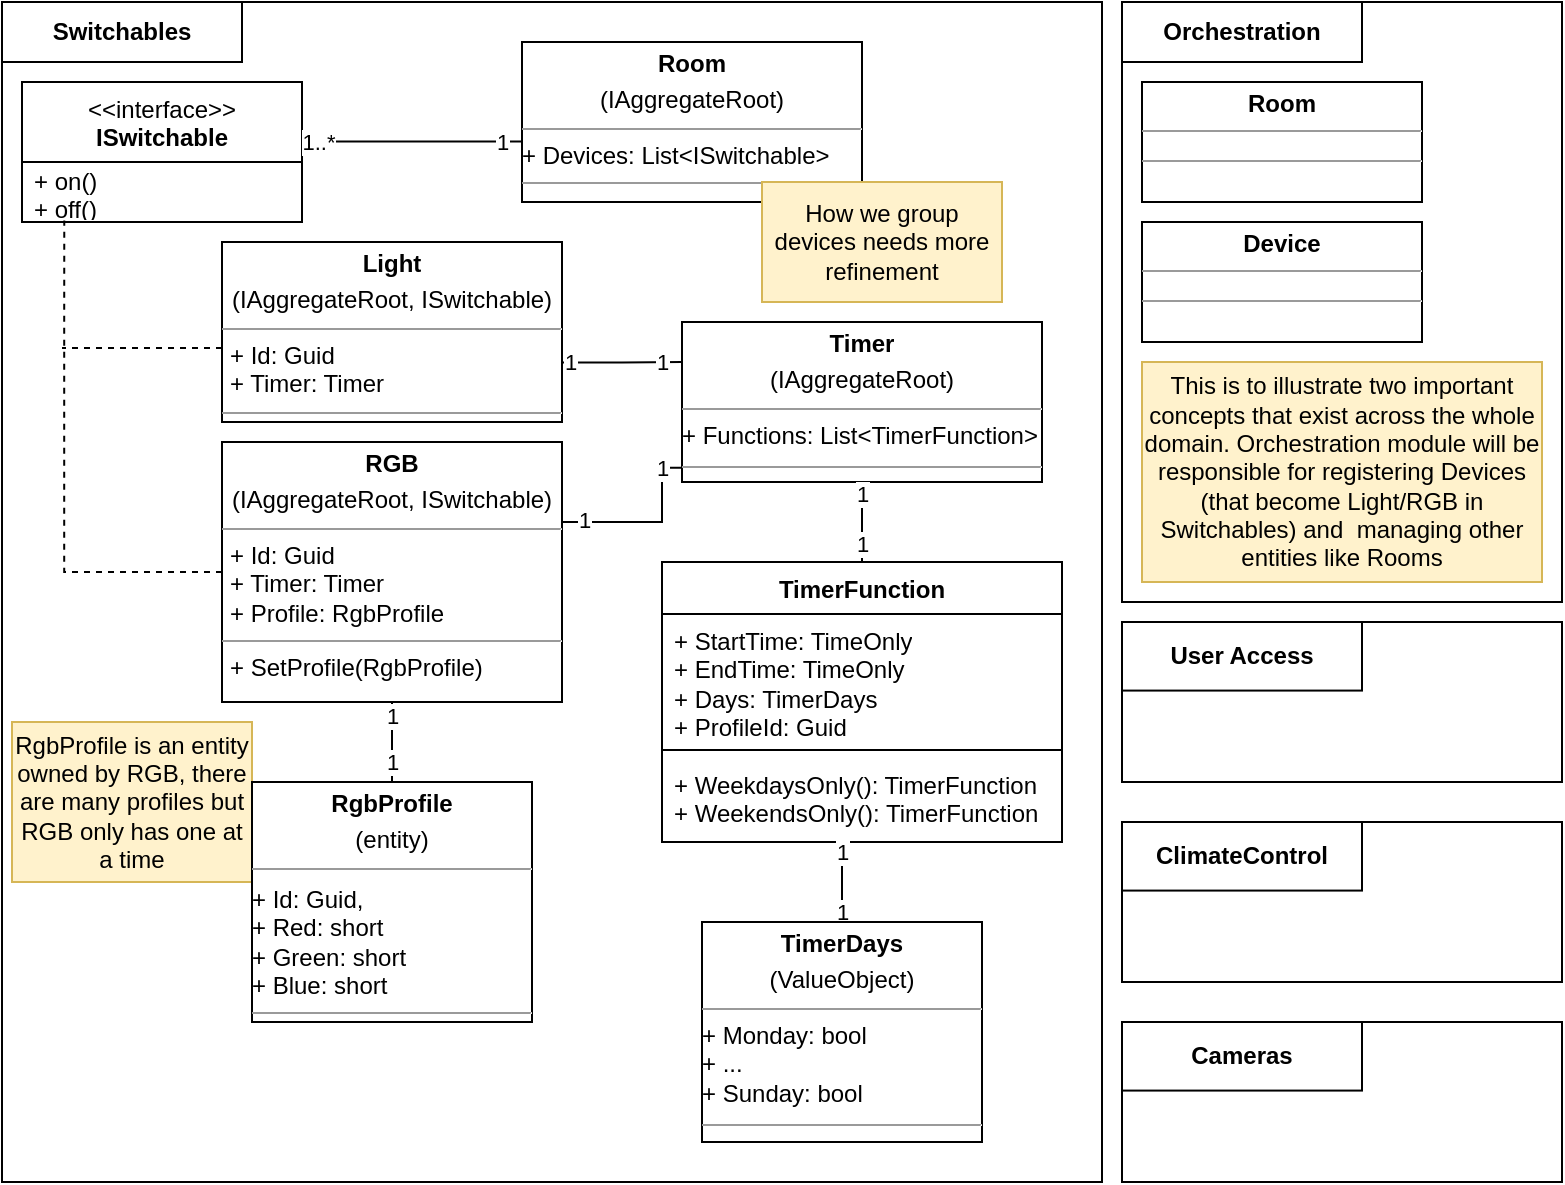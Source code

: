 <mxfile version="21.1.2" type="device">
  <diagram id="R2lEEEUBdFMjLlhIrx00" name="Page-1">
    <mxGraphModel dx="1728" dy="1012" grid="1" gridSize="10" guides="1" tooltips="1" connect="1" arrows="1" fold="1" page="1" pageScale="1" pageWidth="850" pageHeight="1100" math="0" shadow="0" extFonts="Permanent Marker^https://fonts.googleapis.com/css?family=Permanent+Marker">
      <root>
        <mxCell id="0" />
        <mxCell id="1" parent="0" />
        <mxCell id="LMHk3252hcac3JZHm8-5-1" value="" style="rounded=0;whiteSpace=wrap;html=1;fillColor=none;" vertex="1" parent="1">
          <mxGeometry x="40" y="40" width="550" height="590" as="geometry" />
        </mxCell>
        <mxCell id="LMHk3252hcac3JZHm8-5-3" value="&lt;b&gt;Switchables&lt;/b&gt;" style="text;html=1;strokeColor=default;fillColor=none;align=center;verticalAlign=middle;whiteSpace=wrap;rounded=0;" vertex="1" parent="1">
          <mxGeometry x="40" y="40" width="120" height="30" as="geometry" />
        </mxCell>
        <mxCell id="LMHk3252hcac3JZHm8-5-5" value="&amp;lt;&amp;lt;interface&amp;gt;&amp;gt;&lt;br&gt;&lt;b&gt;ISwitchable&lt;/b&gt;" style="swimlane;fontStyle=0;align=center;verticalAlign=top;childLayout=stackLayout;horizontal=1;startSize=40;horizontalStack=0;resizeParent=1;resizeParentMax=0;resizeLast=0;collapsible=0;marginBottom=0;html=1;whiteSpace=wrap;" vertex="1" parent="1">
          <mxGeometry x="50" y="80" width="140" height="70" as="geometry" />
        </mxCell>
        <mxCell id="LMHk3252hcac3JZHm8-5-6" value="+ on()&lt;br&gt;+ off()" style="text;html=1;strokeColor=none;fillColor=none;align=left;verticalAlign=middle;spacingLeft=4;spacingRight=4;overflow=hidden;rotatable=0;points=[[0,0.5],[1,0.5]];portConstraint=eastwest;whiteSpace=wrap;" vertex="1" parent="LMHk3252hcac3JZHm8-5-5">
          <mxGeometry y="40" width="140" height="30" as="geometry" />
        </mxCell>
        <mxCell id="LMHk3252hcac3JZHm8-5-62" value="TimerFunction" style="swimlane;fontStyle=1;align=center;verticalAlign=top;childLayout=stackLayout;horizontal=1;startSize=26;horizontalStack=0;resizeParent=1;resizeParentMax=0;resizeLast=0;collapsible=1;marginBottom=0;whiteSpace=wrap;html=1;" vertex="1" parent="1">
          <mxGeometry x="370" y="320" width="200" height="140" as="geometry" />
        </mxCell>
        <mxCell id="LMHk3252hcac3JZHm8-5-63" value="+ StartTime: TimeOnly&lt;br&gt;+ EndTime: TimeOnly&lt;br&gt;+ Days: TimerDays&lt;br&gt;+ ProfileId: Guid" style="text;strokeColor=none;fillColor=none;align=left;verticalAlign=top;spacingLeft=4;spacingRight=4;overflow=hidden;rotatable=0;points=[[0,0.5],[1,0.5]];portConstraint=eastwest;whiteSpace=wrap;html=1;" vertex="1" parent="LMHk3252hcac3JZHm8-5-62">
          <mxGeometry y="26" width="200" height="64" as="geometry" />
        </mxCell>
        <mxCell id="LMHk3252hcac3JZHm8-5-64" value="" style="line;strokeWidth=1;fillColor=none;align=left;verticalAlign=middle;spacingTop=-1;spacingLeft=3;spacingRight=3;rotatable=0;labelPosition=right;points=[];portConstraint=eastwest;strokeColor=inherit;" vertex="1" parent="LMHk3252hcac3JZHm8-5-62">
          <mxGeometry y="90" width="200" height="8" as="geometry" />
        </mxCell>
        <mxCell id="LMHk3252hcac3JZHm8-5-65" value="+ WeekdaysOnly(): TimerFunction&lt;br&gt;+ WeekendsOnly(): TimerFunction" style="text;strokeColor=none;fillColor=none;align=left;verticalAlign=top;spacingLeft=4;spacingRight=4;overflow=hidden;rotatable=0;points=[[0,0.5],[1,0.5]];portConstraint=eastwest;whiteSpace=wrap;html=1;" vertex="1" parent="LMHk3252hcac3JZHm8-5-62">
          <mxGeometry y="98" width="200" height="42" as="geometry" />
        </mxCell>
        <mxCell id="LMHk3252hcac3JZHm8-5-67" value="" style="endArrow=none;dashed=1;endFill=0;endSize=12;html=1;rounded=0;exitX=0;exitY=0.5;exitDx=0;exitDy=0;edgeStyle=orthogonalEdgeStyle;" edge="1" parent="1">
          <mxGeometry width="160" relative="1" as="geometry">
            <mxPoint x="150" y="213" as="sourcePoint" />
            <mxPoint x="70" y="213" as="targetPoint" />
          </mxGeometry>
        </mxCell>
        <mxCell id="LMHk3252hcac3JZHm8-5-70" value="" style="endArrow=none;dashed=1;endFill=0;endSize=12;html=1;rounded=0;exitX=0;exitY=0.5;exitDx=0;exitDy=0;edgeStyle=orthogonalEdgeStyle;entryX=0.151;entryY=0.973;entryDx=0;entryDy=0;entryPerimeter=0;" edge="1" parent="1" source="LMHk3252hcac3JZHm8-5-75" target="LMHk3252hcac3JZHm8-5-6">
          <mxGeometry width="160" relative="1" as="geometry">
            <mxPoint x="140" y="423" as="sourcePoint" />
            <mxPoint x="70" y="310" as="targetPoint" />
          </mxGeometry>
        </mxCell>
        <mxCell id="LMHk3252hcac3JZHm8-5-71" value="" style="endArrow=none;html=1;rounded=0;exitX=0.998;exitY=0.425;exitDx=0;exitDy=0;exitPerimeter=0;edgeStyle=orthogonalEdgeStyle;entryX=0.01;entryY=0.581;entryDx=0;entryDy=0;entryPerimeter=0;" edge="1" parent="1" source="LMHk3252hcac3JZHm8-5-5" target="LMHk3252hcac3JZHm8-5-111">
          <mxGeometry width="50" height="50" relative="1" as="geometry">
            <mxPoint x="220" y="144" as="sourcePoint" />
            <mxPoint x="260" y="110" as="targetPoint" />
            <Array as="points">
              <mxPoint x="302" y="110" />
            </Array>
          </mxGeometry>
        </mxCell>
        <mxCell id="LMHk3252hcac3JZHm8-5-72" value="1..*" style="edgeLabel;html=1;align=center;verticalAlign=middle;resizable=0;points=[];" vertex="1" connectable="0" parent="LMHk3252hcac3JZHm8-5-71">
          <mxGeometry x="-0.953" relative="1" as="geometry">
            <mxPoint x="6" as="offset" />
          </mxGeometry>
        </mxCell>
        <mxCell id="LMHk3252hcac3JZHm8-5-73" value="1" style="edgeLabel;html=1;align=center;verticalAlign=middle;resizable=0;points=[];" vertex="1" connectable="0" parent="LMHk3252hcac3JZHm8-5-71">
          <mxGeometry x="0.855" relative="1" as="geometry">
            <mxPoint x="-7" as="offset" />
          </mxGeometry>
        </mxCell>
        <mxCell id="LMHk3252hcac3JZHm8-5-74" value="&lt;p style=&quot;margin:0px;margin-top:4px;text-align:center;&quot;&gt;&lt;b&gt;Light&lt;/b&gt;&lt;/p&gt;&lt;p style=&quot;margin:0px;margin-top:4px;text-align:center;&quot;&gt;(IAggregateRoot, ISwitchable)&lt;/p&gt;&lt;hr size=&quot;1&quot;&gt;&lt;p style=&quot;margin:0px;margin-left:4px;&quot;&gt;+ Id: Guid&lt;/p&gt;&lt;p style=&quot;margin:0px;margin-left:4px;&quot;&gt;+ Timer: Timer&lt;/p&gt;&lt;hr size=&quot;1&quot;&gt;&lt;p style=&quot;margin:0px;margin-left:4px;&quot;&gt;+ method(): Type&lt;/p&gt;" style="verticalAlign=top;align=left;overflow=fill;fontSize=12;fontFamily=Helvetica;html=1;whiteSpace=wrap;" vertex="1" parent="1">
          <mxGeometry x="150" y="160" width="170" height="90" as="geometry" />
        </mxCell>
        <mxCell id="LMHk3252hcac3JZHm8-5-75" value="&lt;p style=&quot;margin:0px;margin-top:4px;text-align:center;&quot;&gt;&lt;b&gt;RGB&lt;/b&gt;&lt;/p&gt;&lt;p style=&quot;margin:0px;margin-top:4px;text-align:center;&quot;&gt;(IAggregateRoot, ISwitchable)&lt;/p&gt;&lt;hr size=&quot;1&quot;&gt;&lt;p style=&quot;margin:0px;margin-left:4px;&quot;&gt;+ Id: Guid&lt;/p&gt;&lt;p style=&quot;margin:0px;margin-left:4px;&quot;&gt;+ Timer: Timer&lt;/p&gt;&lt;p style=&quot;margin:0px;margin-left:4px;&quot;&gt;+ Profile: RgbProfile&lt;/p&gt;&lt;hr size=&quot;1&quot;&gt;&lt;p style=&quot;margin:0px;margin-left:4px;&quot;&gt;+ SetProfile(RgbProfile)&lt;/p&gt;" style="verticalAlign=top;align=left;overflow=fill;fontSize=12;fontFamily=Helvetica;html=1;whiteSpace=wrap;" vertex="1" parent="1">
          <mxGeometry x="150" y="260" width="170" height="130" as="geometry" />
        </mxCell>
        <mxCell id="LMHk3252hcac3JZHm8-5-77" value="" style="endArrow=none;html=1;rounded=0;edgeStyle=orthogonalEdgeStyle;entryX=0.006;entryY=0.911;entryDx=0;entryDy=0;entryPerimeter=0;" edge="1" parent="1" target="LMHk3252hcac3JZHm8-5-86">
          <mxGeometry width="50" height="50" relative="1" as="geometry">
            <mxPoint x="320" y="300" as="sourcePoint" />
            <mxPoint x="380" y="279" as="targetPoint" />
            <Array as="points">
              <mxPoint x="320" y="300" />
              <mxPoint x="370" y="300" />
              <mxPoint x="370" y="273" />
            </Array>
          </mxGeometry>
        </mxCell>
        <mxCell id="LMHk3252hcac3JZHm8-5-78" value="1" style="edgeLabel;html=1;align=center;verticalAlign=middle;resizable=0;points=[];" vertex="1" connectable="0" parent="LMHk3252hcac3JZHm8-5-77">
          <mxGeometry x="-0.882" relative="1" as="geometry">
            <mxPoint x="6" y="-1" as="offset" />
          </mxGeometry>
        </mxCell>
        <mxCell id="LMHk3252hcac3JZHm8-5-79" value="1" style="edgeLabel;html=1;align=center;verticalAlign=middle;resizable=0;points=[];" vertex="1" connectable="0" parent="LMHk3252hcac3JZHm8-5-77">
          <mxGeometry x="0.86" relative="1" as="geometry">
            <mxPoint x="-5" as="offset" />
          </mxGeometry>
        </mxCell>
        <mxCell id="LMHk3252hcac3JZHm8-5-82" value="" style="endArrow=none;html=1;rounded=0;exitX=0.999;exitY=0.669;exitDx=0;exitDy=0;exitPerimeter=0;edgeStyle=orthogonalEdgeStyle;entryX=0;entryY=0.25;entryDx=0;entryDy=0;" edge="1" parent="1" source="LMHk3252hcac3JZHm8-5-74" target="LMHk3252hcac3JZHm8-5-86">
          <mxGeometry width="50" height="50" relative="1" as="geometry">
            <mxPoint x="330" y="340" as="sourcePoint" />
            <mxPoint x="350" y="280" as="targetPoint" />
            <Array as="points" />
          </mxGeometry>
        </mxCell>
        <mxCell id="LMHk3252hcac3JZHm8-5-88" value="1" style="edgeLabel;html=1;align=center;verticalAlign=middle;resizable=0;points=[];" vertex="1" connectable="0" parent="LMHk3252hcac3JZHm8-5-82">
          <mxGeometry x="-0.864" relative="1" as="geometry">
            <mxPoint as="offset" />
          </mxGeometry>
        </mxCell>
        <mxCell id="LMHk3252hcac3JZHm8-5-89" value="1" style="edgeLabel;html=1;align=center;verticalAlign=middle;resizable=0;points=[];" vertex="1" connectable="0" parent="LMHk3252hcac3JZHm8-5-82">
          <mxGeometry x="0.904" relative="1" as="geometry">
            <mxPoint x="-7" as="offset" />
          </mxGeometry>
        </mxCell>
        <mxCell id="LMHk3252hcac3JZHm8-5-84" value="RgbProfile is an entity owned by RGB, there are many profiles but RGB only has one at a time" style="rounded=0;whiteSpace=wrap;html=1;fillColor=#fff2cc;strokeColor=#d6b656;" vertex="1" parent="1">
          <mxGeometry x="45" y="400" width="120" height="80" as="geometry" />
        </mxCell>
        <mxCell id="LMHk3252hcac3JZHm8-5-86" value="&lt;p style=&quot;margin:0px;margin-top:4px;text-align:center;&quot;&gt;&lt;b&gt;Timer&lt;/b&gt;&lt;/p&gt;&lt;p style=&quot;margin:0px;margin-top:4px;text-align:center;&quot;&gt;(IAggregateRoot)&lt;/p&gt;&lt;hr size=&quot;1&quot;&gt;+ Functions: List&amp;lt;TimerFunction&amp;gt;&lt;div style=&quot;height:2px;&quot;&gt;&lt;/div&gt;&lt;hr size=&quot;1&quot;&gt;&lt;div style=&quot;height:2px;&quot;&gt;&lt;/div&gt;" style="verticalAlign=top;align=left;overflow=fill;fontSize=12;fontFamily=Helvetica;html=1;whiteSpace=wrap;" vertex="1" parent="1">
          <mxGeometry x="380" y="200" width="180" height="80" as="geometry" />
        </mxCell>
        <mxCell id="LMHk3252hcac3JZHm8-5-90" value="&lt;p style=&quot;margin:0px;margin-top:4px;text-align:center;&quot;&gt;&lt;b&gt;RgbProfile&lt;/b&gt;&lt;/p&gt;&lt;p style=&quot;margin:0px;margin-top:4px;text-align:center;&quot;&gt;(entity)&lt;/p&gt;&lt;hr size=&quot;1&quot;&gt;&lt;div style=&quot;height:2px;&quot;&gt;&lt;br&gt;&lt;/div&gt;+ Id: Guid,&lt;br&gt;+ Red: short&lt;br&gt;+ Green: short&lt;br&gt;+ Blue: short&lt;br&gt;&lt;hr size=&quot;1&quot;&gt;&lt;div style=&quot;height:2px;&quot;&gt;&lt;/div&gt;" style="verticalAlign=top;align=left;overflow=fill;fontSize=12;fontFamily=Helvetica;html=1;whiteSpace=wrap;" vertex="1" parent="1">
          <mxGeometry x="165" y="430" width="140" height="120" as="geometry" />
        </mxCell>
        <mxCell id="LMHk3252hcac3JZHm8-5-91" value="" style="endArrow=none;html=1;rounded=0;exitX=0.5;exitY=1;exitDx=0;exitDy=0;entryX=0.5;entryY=0;entryDx=0;entryDy=0;" edge="1" parent="1" source="LMHk3252hcac3JZHm8-5-75" target="LMHk3252hcac3JZHm8-5-90">
          <mxGeometry width="50" height="50" relative="1" as="geometry">
            <mxPoint x="430" y="360" as="sourcePoint" />
            <mxPoint x="480" y="310" as="targetPoint" />
          </mxGeometry>
        </mxCell>
        <mxCell id="LMHk3252hcac3JZHm8-5-92" value="1" style="edgeLabel;html=1;align=center;verticalAlign=middle;resizable=0;points=[];" vertex="1" connectable="0" parent="LMHk3252hcac3JZHm8-5-91">
          <mxGeometry x="-0.66" relative="1" as="geometry">
            <mxPoint as="offset" />
          </mxGeometry>
        </mxCell>
        <mxCell id="LMHk3252hcac3JZHm8-5-93" value="1" style="edgeLabel;html=1;align=center;verticalAlign=middle;resizable=0;points=[];" vertex="1" connectable="0" parent="LMHk3252hcac3JZHm8-5-91">
          <mxGeometry x="0.68" relative="1" as="geometry">
            <mxPoint y="-4" as="offset" />
          </mxGeometry>
        </mxCell>
        <mxCell id="LMHk3252hcac3JZHm8-5-94" value="" style="endArrow=none;html=1;rounded=0;exitX=0.5;exitY=1;exitDx=0;exitDy=0;entryX=0.5;entryY=0;entryDx=0;entryDy=0;" edge="1" parent="1" source="LMHk3252hcac3JZHm8-5-86" target="LMHk3252hcac3JZHm8-5-62">
          <mxGeometry width="50" height="50" relative="1" as="geometry">
            <mxPoint x="430" y="350" as="sourcePoint" />
            <mxPoint x="480" y="300" as="targetPoint" />
          </mxGeometry>
        </mxCell>
        <mxCell id="LMHk3252hcac3JZHm8-5-95" value="1" style="edgeLabel;html=1;align=center;verticalAlign=middle;resizable=0;points=[];" vertex="1" connectable="0" parent="LMHk3252hcac3JZHm8-5-94">
          <mxGeometry x="-0.696" relative="1" as="geometry">
            <mxPoint as="offset" />
          </mxGeometry>
        </mxCell>
        <mxCell id="LMHk3252hcac3JZHm8-5-96" value="1" style="edgeLabel;html=1;align=center;verticalAlign=middle;resizable=0;points=[];" vertex="1" connectable="0" parent="LMHk3252hcac3JZHm8-5-94">
          <mxGeometry x="0.744" relative="1" as="geometry">
            <mxPoint y="-4" as="offset" />
          </mxGeometry>
        </mxCell>
        <mxCell id="LMHk3252hcac3JZHm8-5-97" value="" style="rounded=0;whiteSpace=wrap;html=1;fillColor=none;" vertex="1" parent="1">
          <mxGeometry x="600" y="40" width="220" height="300" as="geometry" />
        </mxCell>
        <mxCell id="LMHk3252hcac3JZHm8-5-98" value="&lt;b&gt;Orchestration&lt;/b&gt;" style="text;html=1;strokeColor=default;fillColor=none;align=center;verticalAlign=middle;whiteSpace=wrap;rounded=0;" vertex="1" parent="1">
          <mxGeometry x="600" y="40" width="120" height="30" as="geometry" />
        </mxCell>
        <mxCell id="LMHk3252hcac3JZHm8-5-99" value="&lt;p style=&quot;margin:0px;margin-top:4px;text-align:center;&quot;&gt;&lt;b&gt;Room&lt;/b&gt;&lt;/p&gt;&lt;hr size=&quot;1&quot;&gt;&lt;div style=&quot;height:2px;&quot;&gt;&lt;/div&gt;&lt;hr size=&quot;1&quot;&gt;&lt;div style=&quot;height:2px;&quot;&gt;&lt;/div&gt;" style="verticalAlign=top;align=left;overflow=fill;fontSize=12;fontFamily=Helvetica;html=1;whiteSpace=wrap;" vertex="1" parent="1">
          <mxGeometry x="610" y="80" width="140" height="60" as="geometry" />
        </mxCell>
        <mxCell id="LMHk3252hcac3JZHm8-5-100" value="This is to illustrate two important concepts that exist across the whole domain. Orchestration module will be responsible for registering Devices (that become Light/RGB in Switchables) and&amp;nbsp; managing other entities like Rooms" style="rounded=0;whiteSpace=wrap;html=1;fillColor=#fff2cc;strokeColor=#d6b656;" vertex="1" parent="1">
          <mxGeometry x="610" y="220" width="200" height="110" as="geometry" />
        </mxCell>
        <mxCell id="LMHk3252hcac3JZHm8-5-101" value="&lt;p style=&quot;margin:0px;margin-top:4px;text-align:center;&quot;&gt;&lt;b&gt;Device&lt;/b&gt;&lt;/p&gt;&lt;hr size=&quot;1&quot;&gt;&lt;div style=&quot;height:2px;&quot;&gt;&lt;/div&gt;&lt;hr size=&quot;1&quot;&gt;&lt;div style=&quot;height:2px;&quot;&gt;&lt;/div&gt;" style="verticalAlign=top;align=left;overflow=fill;fontSize=12;fontFamily=Helvetica;html=1;whiteSpace=wrap;" vertex="1" parent="1">
          <mxGeometry x="610" y="150" width="140" height="60" as="geometry" />
        </mxCell>
        <mxCell id="LMHk3252hcac3JZHm8-5-106" value="" style="group" vertex="1" connectable="0" parent="1">
          <mxGeometry x="600" y="350" width="220" height="80" as="geometry" />
        </mxCell>
        <mxCell id="LMHk3252hcac3JZHm8-5-102" value="" style="rounded=0;whiteSpace=wrap;html=1;fillColor=none;" vertex="1" parent="LMHk3252hcac3JZHm8-5-106">
          <mxGeometry width="220" height="80" as="geometry" />
        </mxCell>
        <mxCell id="LMHk3252hcac3JZHm8-5-103" value="&lt;b&gt;User Access&lt;/b&gt;" style="text;html=1;strokeColor=default;fillColor=none;align=center;verticalAlign=middle;whiteSpace=wrap;rounded=0;" vertex="1" parent="LMHk3252hcac3JZHm8-5-106">
          <mxGeometry width="120" height="34.29" as="geometry" />
        </mxCell>
        <mxCell id="LMHk3252hcac3JZHm8-5-107" value="" style="group" vertex="1" connectable="0" parent="1">
          <mxGeometry x="600" y="550" width="220" height="80" as="geometry" />
        </mxCell>
        <mxCell id="LMHk3252hcac3JZHm8-5-104" value="" style="rounded=0;whiteSpace=wrap;html=1;fillColor=none;" vertex="1" parent="LMHk3252hcac3JZHm8-5-107">
          <mxGeometry width="220" height="80" as="geometry" />
        </mxCell>
        <mxCell id="LMHk3252hcac3JZHm8-5-105" value="&lt;b&gt;Cameras&lt;/b&gt;" style="text;html=1;strokeColor=default;fillColor=none;align=center;verticalAlign=middle;whiteSpace=wrap;rounded=0;" vertex="1" parent="LMHk3252hcac3JZHm8-5-107">
          <mxGeometry width="120" height="34.29" as="geometry" />
        </mxCell>
        <mxCell id="LMHk3252hcac3JZHm8-5-108" value="" style="group" vertex="1" connectable="0" parent="1">
          <mxGeometry x="600" y="450" width="220" height="80" as="geometry" />
        </mxCell>
        <mxCell id="LMHk3252hcac3JZHm8-5-109" value="" style="rounded=0;whiteSpace=wrap;html=1;fillColor=none;" vertex="1" parent="LMHk3252hcac3JZHm8-5-108">
          <mxGeometry width="220" height="80" as="geometry" />
        </mxCell>
        <mxCell id="LMHk3252hcac3JZHm8-5-110" value="&lt;b&gt;ClimateControl&lt;/b&gt;" style="text;html=1;strokeColor=default;fillColor=none;align=center;verticalAlign=middle;whiteSpace=wrap;rounded=0;" vertex="1" parent="LMHk3252hcac3JZHm8-5-108">
          <mxGeometry width="120" height="34.29" as="geometry" />
        </mxCell>
        <mxCell id="LMHk3252hcac3JZHm8-5-111" value="&lt;p style=&quot;margin:0px;margin-top:4px;text-align:center;&quot;&gt;&lt;b&gt;Room&lt;/b&gt;&lt;/p&gt;&lt;p style=&quot;margin:0px;margin-top:4px;text-align:center;&quot;&gt;(IAggregateRoot)&lt;/p&gt;&lt;hr size=&quot;1&quot;&gt;+ Devices: List&amp;lt;ISwitchable&amp;gt;&lt;br&gt;&lt;hr size=&quot;1&quot;&gt;&lt;div style=&quot;height:2px;&quot;&gt;&lt;br&gt;&lt;/div&gt;" style="verticalAlign=top;align=left;overflow=fill;fontSize=12;fontFamily=Helvetica;html=1;whiteSpace=wrap;" vertex="1" parent="1">
          <mxGeometry x="300" y="60" width="170" height="80" as="geometry" />
        </mxCell>
        <mxCell id="LMHk3252hcac3JZHm8-5-112" value="How we group devices needs more refinement" style="rounded=0;whiteSpace=wrap;html=1;fillColor=#fff2cc;strokeColor=#d6b656;" vertex="1" parent="1">
          <mxGeometry x="420" y="130" width="120" height="60" as="geometry" />
        </mxCell>
        <mxCell id="LMHk3252hcac3JZHm8-5-115" value="" style="edgeStyle=orthogonalEdgeStyle;rounded=0;orthogonalLoop=1;jettySize=auto;html=1;endArrow=none;endFill=0;entryX=0.45;entryY=1.002;entryDx=0;entryDy=0;entryPerimeter=0;" edge="1" parent="1" source="LMHk3252hcac3JZHm8-5-114" target="LMHk3252hcac3JZHm8-5-65">
          <mxGeometry relative="1" as="geometry">
            <Array as="points" />
          </mxGeometry>
        </mxCell>
        <mxCell id="LMHk3252hcac3JZHm8-5-116" value="1" style="edgeLabel;html=1;align=center;verticalAlign=middle;resizable=0;points=[];" vertex="1" connectable="0" parent="LMHk3252hcac3JZHm8-5-115">
          <mxGeometry x="0.79" relative="1" as="geometry">
            <mxPoint as="offset" />
          </mxGeometry>
        </mxCell>
        <mxCell id="LMHk3252hcac3JZHm8-5-117" value="1" style="edgeLabel;html=1;align=center;verticalAlign=middle;resizable=0;points=[];" vertex="1" connectable="0" parent="LMHk3252hcac3JZHm8-5-115">
          <mxGeometry x="-0.725" relative="1" as="geometry">
            <mxPoint as="offset" />
          </mxGeometry>
        </mxCell>
        <mxCell id="LMHk3252hcac3JZHm8-5-114" value="&lt;p style=&quot;margin:0px;margin-top:4px;text-align:center;&quot;&gt;&lt;b&gt;TimerDays&lt;/b&gt;&lt;/p&gt;&lt;p style=&quot;margin:0px;margin-top:4px;text-align:center;&quot;&gt;(ValueObject)&lt;/p&gt;&lt;hr size=&quot;1&quot;&gt;+ Monday: bool&lt;br&gt;+ ...&lt;br&gt;+ Sunday: bool&lt;br&gt;&lt;div style=&quot;height:2px;&quot;&gt;&lt;/div&gt;&lt;hr size=&quot;1&quot;&gt;&lt;div style=&quot;height:2px;&quot;&gt;&lt;/div&gt;" style="verticalAlign=top;align=left;overflow=fill;fontSize=12;fontFamily=Helvetica;html=1;whiteSpace=wrap;" vertex="1" parent="1">
          <mxGeometry x="390" y="500" width="140" height="110" as="geometry" />
        </mxCell>
      </root>
    </mxGraphModel>
  </diagram>
</mxfile>
